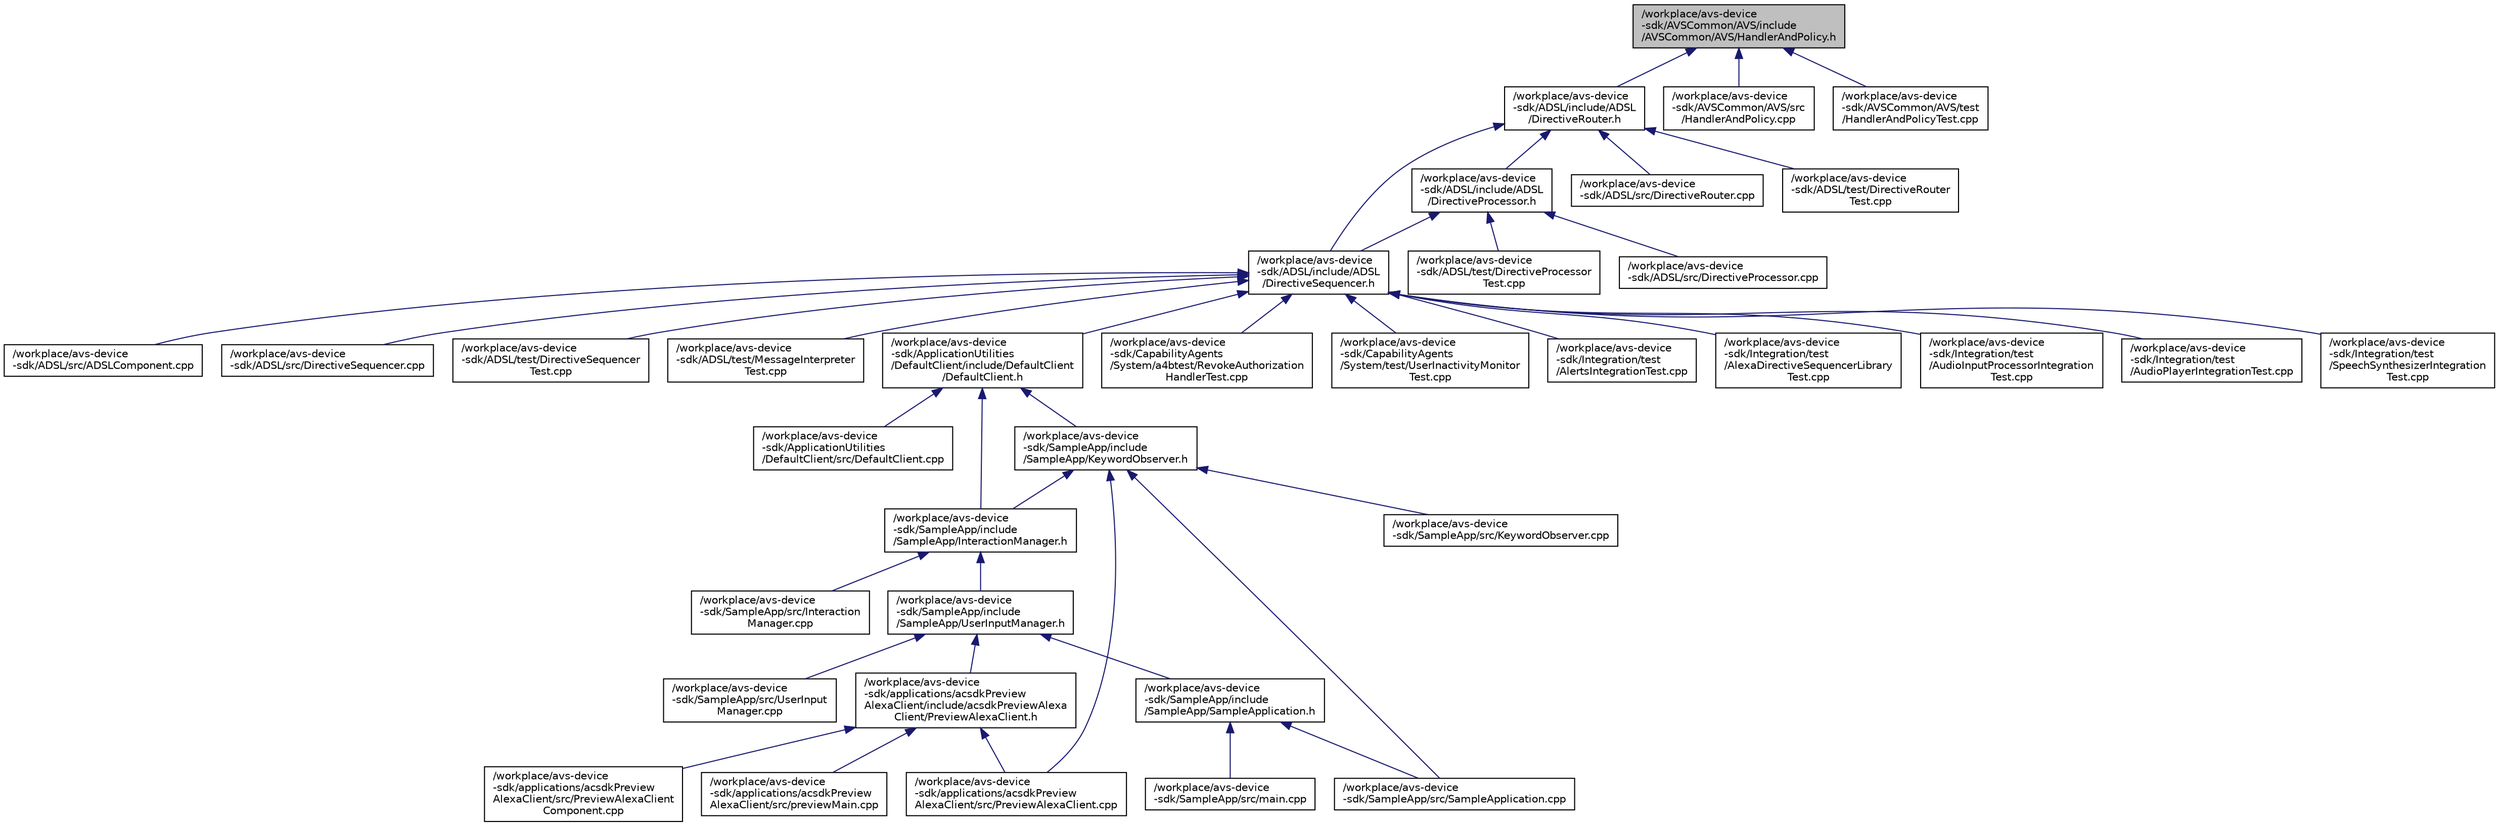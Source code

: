 digraph "/workplace/avs-device-sdk/AVSCommon/AVS/include/AVSCommon/AVS/HandlerAndPolicy.h"
{
 // LATEX_PDF_SIZE
  edge [fontname="Helvetica",fontsize="10",labelfontname="Helvetica",labelfontsize="10"];
  node [fontname="Helvetica",fontsize="10",shape=record];
  Node1 [label="/workplace/avs-device\l-sdk/AVSCommon/AVS/include\l/AVSCommon/AVS/HandlerAndPolicy.h",height=0.2,width=0.4,color="black", fillcolor="grey75", style="filled", fontcolor="black",tooltip=" "];
  Node1 -> Node2 [dir="back",color="midnightblue",fontsize="10",style="solid",fontname="Helvetica"];
  Node2 [label="/workplace/avs-device\l-sdk/ADSL/include/ADSL\l/DirectiveRouter.h",height=0.2,width=0.4,color="black", fillcolor="white", style="filled",URL="$_directive_router_8h.html",tooltip=" "];
  Node2 -> Node3 [dir="back",color="midnightblue",fontsize="10",style="solid",fontname="Helvetica"];
  Node3 [label="/workplace/avs-device\l-sdk/ADSL/include/ADSL\l/DirectiveProcessor.h",height=0.2,width=0.4,color="black", fillcolor="white", style="filled",URL="$_directive_processor_8h.html",tooltip=" "];
  Node3 -> Node4 [dir="back",color="midnightblue",fontsize="10",style="solid",fontname="Helvetica"];
  Node4 [label="/workplace/avs-device\l-sdk/ADSL/include/ADSL\l/DirectiveSequencer.h",height=0.2,width=0.4,color="black", fillcolor="white", style="filled",URL="$_directive_sequencer_8h.html",tooltip=" "];
  Node4 -> Node5 [dir="back",color="midnightblue",fontsize="10",style="solid",fontname="Helvetica"];
  Node5 [label="/workplace/avs-device\l-sdk/ADSL/src/ADSLComponent.cpp",height=0.2,width=0.4,color="black", fillcolor="white", style="filled",URL="$_a_d_s_l_component_8cpp.html",tooltip=" "];
  Node4 -> Node6 [dir="back",color="midnightblue",fontsize="10",style="solid",fontname="Helvetica"];
  Node6 [label="/workplace/avs-device\l-sdk/ADSL/src/DirectiveSequencer.cpp",height=0.2,width=0.4,color="black", fillcolor="white", style="filled",URL="$_directive_sequencer_8cpp.html",tooltip=" "];
  Node4 -> Node7 [dir="back",color="midnightblue",fontsize="10",style="solid",fontname="Helvetica"];
  Node7 [label="/workplace/avs-device\l-sdk/ADSL/test/DirectiveSequencer\lTest.cpp",height=0.2,width=0.4,color="black", fillcolor="white", style="filled",URL="$_directive_sequencer_test_8cpp.html",tooltip=" "];
  Node4 -> Node8 [dir="back",color="midnightblue",fontsize="10",style="solid",fontname="Helvetica"];
  Node8 [label="/workplace/avs-device\l-sdk/ADSL/test/MessageInterpreter\lTest.cpp",height=0.2,width=0.4,color="black", fillcolor="white", style="filled",URL="$_message_interpreter_test_8cpp.html",tooltip=" "];
  Node4 -> Node9 [dir="back",color="midnightblue",fontsize="10",style="solid",fontname="Helvetica"];
  Node9 [label="/workplace/avs-device\l-sdk/ApplicationUtilities\l/DefaultClient/include/DefaultClient\l/DefaultClient.h",height=0.2,width=0.4,color="black", fillcolor="white", style="filled",URL="$_default_client_8h.html",tooltip=" "];
  Node9 -> Node10 [dir="back",color="midnightblue",fontsize="10",style="solid",fontname="Helvetica"];
  Node10 [label="/workplace/avs-device\l-sdk/ApplicationUtilities\l/DefaultClient/src/DefaultClient.cpp",height=0.2,width=0.4,color="black", fillcolor="white", style="filled",URL="$_default_client_8cpp.html",tooltip=" "];
  Node9 -> Node11 [dir="back",color="midnightblue",fontsize="10",style="solid",fontname="Helvetica"];
  Node11 [label="/workplace/avs-device\l-sdk/SampleApp/include\l/SampleApp/InteractionManager.h",height=0.2,width=0.4,color="black", fillcolor="white", style="filled",URL="$_interaction_manager_8h.html",tooltip=" "];
  Node11 -> Node12 [dir="back",color="midnightblue",fontsize="10",style="solid",fontname="Helvetica"];
  Node12 [label="/workplace/avs-device\l-sdk/SampleApp/include\l/SampleApp/UserInputManager.h",height=0.2,width=0.4,color="black", fillcolor="white", style="filled",URL="$_user_input_manager_8h.html",tooltip=" "];
  Node12 -> Node13 [dir="back",color="midnightblue",fontsize="10",style="solid",fontname="Helvetica"];
  Node13 [label="/workplace/avs-device\l-sdk/applications/acsdkPreview\lAlexaClient/include/acsdkPreviewAlexa\lClient/PreviewAlexaClient.h",height=0.2,width=0.4,color="black", fillcolor="white", style="filled",URL="$_preview_alexa_client_8h.html",tooltip=" "];
  Node13 -> Node14 [dir="back",color="midnightblue",fontsize="10",style="solid",fontname="Helvetica"];
  Node14 [label="/workplace/avs-device\l-sdk/applications/acsdkPreview\lAlexaClient/src/PreviewAlexaClient.cpp",height=0.2,width=0.4,color="black", fillcolor="white", style="filled",URL="$_preview_alexa_client_8cpp.html",tooltip=" "];
  Node13 -> Node15 [dir="back",color="midnightblue",fontsize="10",style="solid",fontname="Helvetica"];
  Node15 [label="/workplace/avs-device\l-sdk/applications/acsdkPreview\lAlexaClient/src/PreviewAlexaClient\lComponent.cpp",height=0.2,width=0.4,color="black", fillcolor="white", style="filled",URL="$_preview_alexa_client_component_8cpp.html",tooltip=" "];
  Node13 -> Node16 [dir="back",color="midnightblue",fontsize="10",style="solid",fontname="Helvetica"];
  Node16 [label="/workplace/avs-device\l-sdk/applications/acsdkPreview\lAlexaClient/src/previewMain.cpp",height=0.2,width=0.4,color="black", fillcolor="white", style="filled",URL="$preview_main_8cpp.html",tooltip=" "];
  Node12 -> Node17 [dir="back",color="midnightblue",fontsize="10",style="solid",fontname="Helvetica"];
  Node17 [label="/workplace/avs-device\l-sdk/SampleApp/include\l/SampleApp/SampleApplication.h",height=0.2,width=0.4,color="black", fillcolor="white", style="filled",URL="$_sample_application_8h.html",tooltip=" "];
  Node17 -> Node18 [dir="back",color="midnightblue",fontsize="10",style="solid",fontname="Helvetica"];
  Node18 [label="/workplace/avs-device\l-sdk/SampleApp/src/main.cpp",height=0.2,width=0.4,color="black", fillcolor="white", style="filled",URL="$main_8cpp.html",tooltip=" "];
  Node17 -> Node19 [dir="back",color="midnightblue",fontsize="10",style="solid",fontname="Helvetica"];
  Node19 [label="/workplace/avs-device\l-sdk/SampleApp/src/SampleApplication.cpp",height=0.2,width=0.4,color="black", fillcolor="white", style="filled",URL="$_sample_application_8cpp.html",tooltip=" "];
  Node12 -> Node20 [dir="back",color="midnightblue",fontsize="10",style="solid",fontname="Helvetica"];
  Node20 [label="/workplace/avs-device\l-sdk/SampleApp/src/UserInput\lManager.cpp",height=0.2,width=0.4,color="black", fillcolor="white", style="filled",URL="$_user_input_manager_8cpp.html",tooltip=" "];
  Node11 -> Node21 [dir="back",color="midnightblue",fontsize="10",style="solid",fontname="Helvetica"];
  Node21 [label="/workplace/avs-device\l-sdk/SampleApp/src/Interaction\lManager.cpp",height=0.2,width=0.4,color="black", fillcolor="white", style="filled",URL="$_interaction_manager_8cpp.html",tooltip=" "];
  Node9 -> Node22 [dir="back",color="midnightblue",fontsize="10",style="solid",fontname="Helvetica"];
  Node22 [label="/workplace/avs-device\l-sdk/SampleApp/include\l/SampleApp/KeywordObserver.h",height=0.2,width=0.4,color="black", fillcolor="white", style="filled",URL="$_keyword_observer_8h.html",tooltip=" "];
  Node22 -> Node14 [dir="back",color="midnightblue",fontsize="10",style="solid",fontname="Helvetica"];
  Node22 -> Node11 [dir="back",color="midnightblue",fontsize="10",style="solid",fontname="Helvetica"];
  Node22 -> Node23 [dir="back",color="midnightblue",fontsize="10",style="solid",fontname="Helvetica"];
  Node23 [label="/workplace/avs-device\l-sdk/SampleApp/src/KeywordObserver.cpp",height=0.2,width=0.4,color="black", fillcolor="white", style="filled",URL="$_keyword_observer_8cpp.html",tooltip=" "];
  Node22 -> Node19 [dir="back",color="midnightblue",fontsize="10",style="solid",fontname="Helvetica"];
  Node4 -> Node24 [dir="back",color="midnightblue",fontsize="10",style="solid",fontname="Helvetica"];
  Node24 [label="/workplace/avs-device\l-sdk/CapabilityAgents\l/System/a4btest/RevokeAuthorization\lHandlerTest.cpp",height=0.2,width=0.4,color="black", fillcolor="white", style="filled",URL="$_revoke_authorization_handler_test_8cpp.html",tooltip=" "];
  Node4 -> Node25 [dir="back",color="midnightblue",fontsize="10",style="solid",fontname="Helvetica"];
  Node25 [label="/workplace/avs-device\l-sdk/CapabilityAgents\l/System/test/UserInactivityMonitor\lTest.cpp",height=0.2,width=0.4,color="black", fillcolor="white", style="filled",URL="$_user_inactivity_monitor_test_8cpp.html",tooltip=" "];
  Node4 -> Node26 [dir="back",color="midnightblue",fontsize="10",style="solid",fontname="Helvetica"];
  Node26 [label="/workplace/avs-device\l-sdk/Integration/test\l/AlertsIntegrationTest.cpp",height=0.2,width=0.4,color="black", fillcolor="white", style="filled",URL="$_alerts_integration_test_8cpp.html",tooltip=" "];
  Node4 -> Node27 [dir="back",color="midnightblue",fontsize="10",style="solid",fontname="Helvetica"];
  Node27 [label="/workplace/avs-device\l-sdk/Integration/test\l/AlexaDirectiveSequencerLibrary\lTest.cpp",height=0.2,width=0.4,color="black", fillcolor="white", style="filled",URL="$_alexa_directive_sequencer_library_test_8cpp.html",tooltip=" "];
  Node4 -> Node28 [dir="back",color="midnightblue",fontsize="10",style="solid",fontname="Helvetica"];
  Node28 [label="/workplace/avs-device\l-sdk/Integration/test\l/AudioInputProcessorIntegration\lTest.cpp",height=0.2,width=0.4,color="black", fillcolor="white", style="filled",URL="$_audio_input_processor_integration_test_8cpp.html",tooltip=" "];
  Node4 -> Node29 [dir="back",color="midnightblue",fontsize="10",style="solid",fontname="Helvetica"];
  Node29 [label="/workplace/avs-device\l-sdk/Integration/test\l/AudioPlayerIntegrationTest.cpp",height=0.2,width=0.4,color="black", fillcolor="white", style="filled",URL="$_audio_player_integration_test_8cpp.html",tooltip=" "];
  Node4 -> Node30 [dir="back",color="midnightblue",fontsize="10",style="solid",fontname="Helvetica"];
  Node30 [label="/workplace/avs-device\l-sdk/Integration/test\l/SpeechSynthesizerIntegration\lTest.cpp",height=0.2,width=0.4,color="black", fillcolor="white", style="filled",URL="$_speech_synthesizer_integration_test_8cpp.html",tooltip=" "];
  Node3 -> Node31 [dir="back",color="midnightblue",fontsize="10",style="solid",fontname="Helvetica"];
  Node31 [label="/workplace/avs-device\l-sdk/ADSL/src/DirectiveProcessor.cpp",height=0.2,width=0.4,color="black", fillcolor="white", style="filled",URL="$_directive_processor_8cpp.html",tooltip=" "];
  Node3 -> Node32 [dir="back",color="midnightblue",fontsize="10",style="solid",fontname="Helvetica"];
  Node32 [label="/workplace/avs-device\l-sdk/ADSL/test/DirectiveProcessor\lTest.cpp",height=0.2,width=0.4,color="black", fillcolor="white", style="filled",URL="$_directive_processor_test_8cpp.html",tooltip=" "];
  Node2 -> Node4 [dir="back",color="midnightblue",fontsize="10",style="solid",fontname="Helvetica"];
  Node2 -> Node33 [dir="back",color="midnightblue",fontsize="10",style="solid",fontname="Helvetica"];
  Node33 [label="/workplace/avs-device\l-sdk/ADSL/src/DirectiveRouter.cpp",height=0.2,width=0.4,color="black", fillcolor="white", style="filled",URL="$_directive_router_8cpp.html",tooltip=" "];
  Node2 -> Node34 [dir="back",color="midnightblue",fontsize="10",style="solid",fontname="Helvetica"];
  Node34 [label="/workplace/avs-device\l-sdk/ADSL/test/DirectiveRouter\lTest.cpp",height=0.2,width=0.4,color="black", fillcolor="white", style="filled",URL="$_directive_router_test_8cpp.html",tooltip=" "];
  Node1 -> Node35 [dir="back",color="midnightblue",fontsize="10",style="solid",fontname="Helvetica"];
  Node35 [label="/workplace/avs-device\l-sdk/AVSCommon/AVS/src\l/HandlerAndPolicy.cpp",height=0.2,width=0.4,color="black", fillcolor="white", style="filled",URL="$_handler_and_policy_8cpp.html",tooltip=" "];
  Node1 -> Node36 [dir="back",color="midnightblue",fontsize="10",style="solid",fontname="Helvetica"];
  Node36 [label="/workplace/avs-device\l-sdk/AVSCommon/AVS/test\l/HandlerAndPolicyTest.cpp",height=0.2,width=0.4,color="black", fillcolor="white", style="filled",URL="$_handler_and_policy_test_8cpp.html",tooltip=" "];
}
